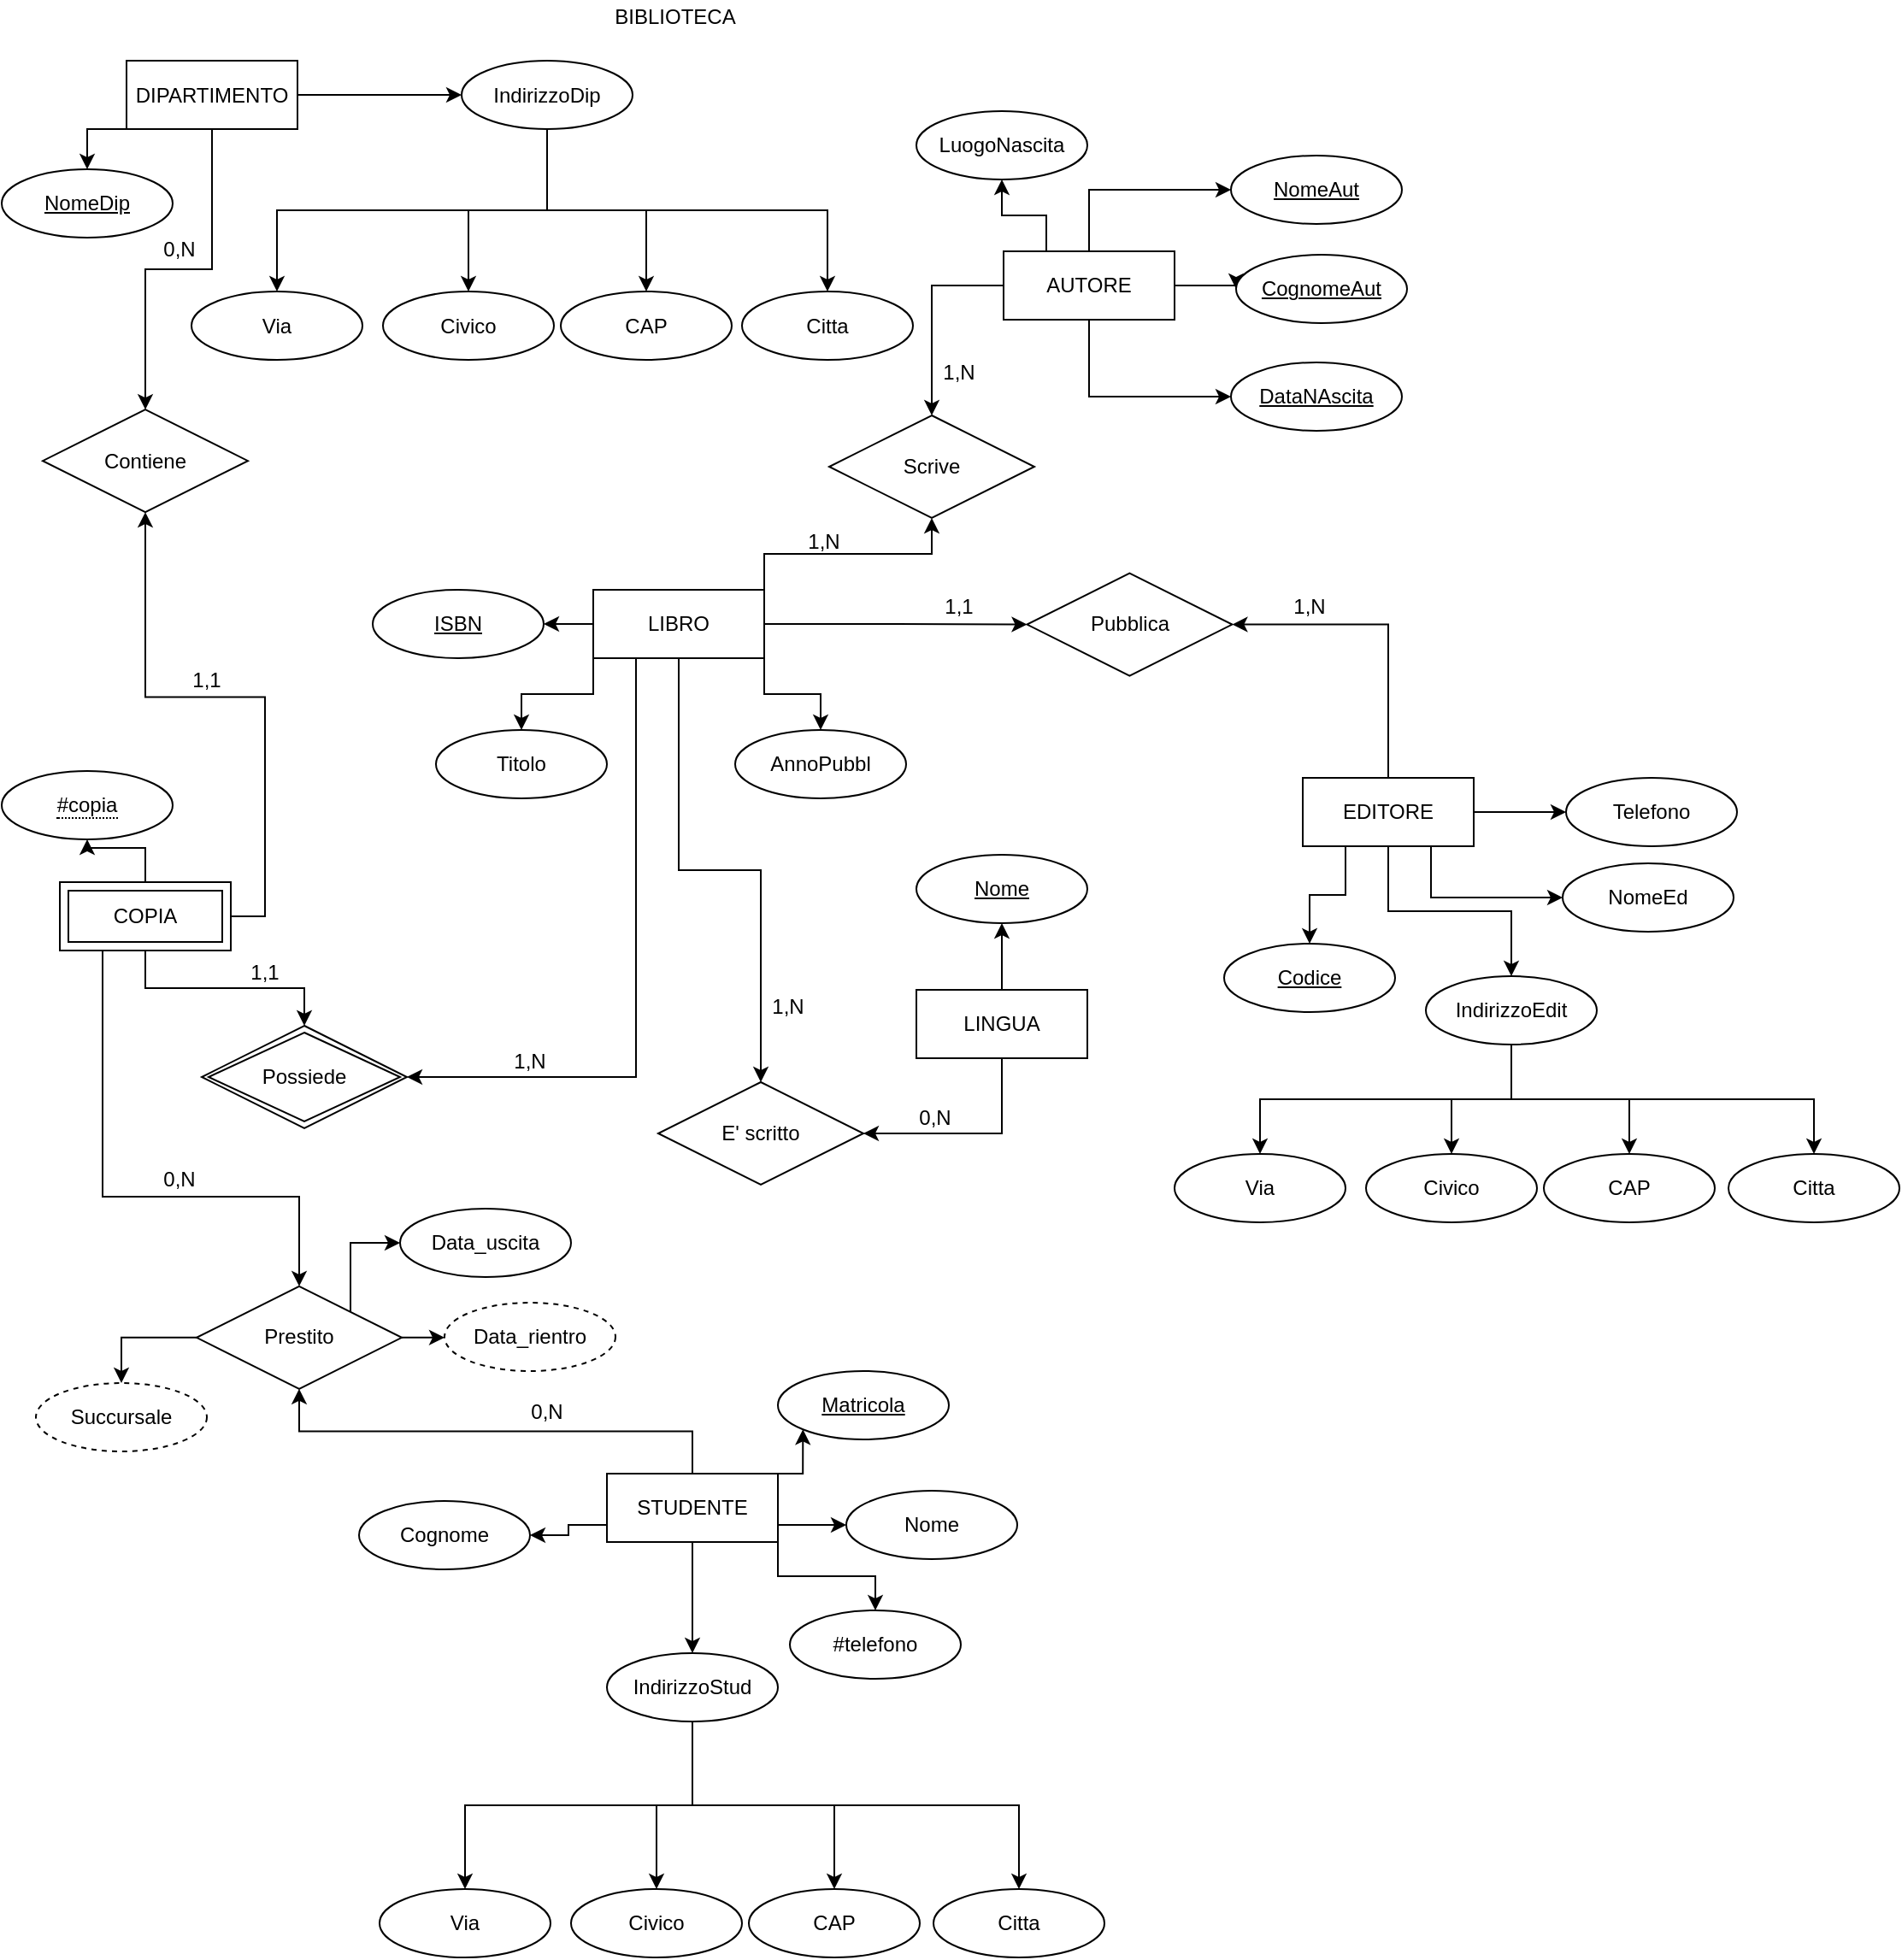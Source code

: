 <mxfile version="13.0.1" type="github">
  <diagram id="eB92V41LcVw1auvkY4XJ" name="Page-1">
    <mxGraphModel dx="1038" dy="580" grid="0" gridSize="10" guides="1" tooltips="1" connect="1" arrows="1" fold="1" page="1" pageScale="1" pageWidth="827" pageHeight="1169" math="0" shadow="0">
      <root>
        <mxCell id="0" />
        <mxCell id="1" parent="0" />
        <mxCell id="EYLl3Ns2B_sOBYtFW0oG-2" value="BIBLIOTECA" style="text;html=1;strokeColor=none;fillColor=none;align=center;verticalAlign=middle;whiteSpace=wrap;rounded=0;" parent="1" vertex="1">
          <mxGeometry x="374" width="40" height="20" as="geometry" />
        </mxCell>
        <mxCell id="EYLl3Ns2B_sOBYtFW0oG-32" style="edgeStyle=orthogonalEdgeStyle;rounded=0;orthogonalLoop=1;jettySize=auto;html=1;exitX=0;exitY=0.5;exitDx=0;exitDy=0;" parent="1" source="EYLl3Ns2B_sOBYtFW0oG-10" target="EYLl3Ns2B_sOBYtFW0oG-31" edge="1">
          <mxGeometry relative="1" as="geometry" />
        </mxCell>
        <mxCell id="EYLl3Ns2B_sOBYtFW0oG-43" style="edgeStyle=orthogonalEdgeStyle;rounded=0;orthogonalLoop=1;jettySize=auto;html=1;exitX=0;exitY=1;exitDx=0;exitDy=0;" parent="1" source="EYLl3Ns2B_sOBYtFW0oG-10" target="EYLl3Ns2B_sOBYtFW0oG-42" edge="1">
          <mxGeometry relative="1" as="geometry" />
        </mxCell>
        <mxCell id="EYLl3Ns2B_sOBYtFW0oG-48" style="edgeStyle=orthogonalEdgeStyle;rounded=0;orthogonalLoop=1;jettySize=auto;html=1;exitX=1;exitY=1;exitDx=0;exitDy=0;" parent="1" source="EYLl3Ns2B_sOBYtFW0oG-10" target="EYLl3Ns2B_sOBYtFW0oG-47" edge="1">
          <mxGeometry relative="1" as="geometry" />
        </mxCell>
        <mxCell id="_MRYsETtNkQPvjNhpTKL-48" style="edgeStyle=orthogonalEdgeStyle;rounded=0;orthogonalLoop=1;jettySize=auto;html=1;exitX=0.25;exitY=1;exitDx=0;exitDy=0;entryX=1;entryY=0.5;entryDx=0;entryDy=0;" parent="1" source="EYLl3Ns2B_sOBYtFW0oG-10" target="EYLl3Ns2B_sOBYtFW0oG-39" edge="1">
          <mxGeometry relative="1" as="geometry" />
        </mxCell>
        <mxCell id="_MRYsETtNkQPvjNhpTKL-56" style="edgeStyle=orthogonalEdgeStyle;rounded=0;orthogonalLoop=1;jettySize=auto;html=1;exitX=1;exitY=0;exitDx=0;exitDy=0;entryX=0.5;entryY=1;entryDx=0;entryDy=0;" parent="1" source="EYLl3Ns2B_sOBYtFW0oG-10" target="_MRYsETtNkQPvjNhpTKL-54" edge="1">
          <mxGeometry relative="1" as="geometry" />
        </mxCell>
        <mxCell id="_MRYsETtNkQPvjNhpTKL-57" style="edgeStyle=orthogonalEdgeStyle;rounded=0;orthogonalLoop=1;jettySize=auto;html=1;exitX=0.5;exitY=1;exitDx=0;exitDy=0;" parent="1" source="EYLl3Ns2B_sOBYtFW0oG-10" target="_MRYsETtNkQPvjNhpTKL-58" edge="1">
          <mxGeometry relative="1" as="geometry">
            <mxPoint x="395.429" y="603.857" as="targetPoint" />
          </mxGeometry>
        </mxCell>
        <mxCell id="_MRYsETtNkQPvjNhpTKL-60" style="edgeStyle=orthogonalEdgeStyle;rounded=0;orthogonalLoop=1;jettySize=auto;html=1;exitX=1;exitY=0.5;exitDx=0;exitDy=0;" parent="1" source="EYLl3Ns2B_sOBYtFW0oG-10" target="_MRYsETtNkQPvjNhpTKL-61" edge="1">
          <mxGeometry relative="1" as="geometry">
            <mxPoint x="659.714" y="365.286" as="targetPoint" />
          </mxGeometry>
        </mxCell>
        <mxCell id="EYLl3Ns2B_sOBYtFW0oG-10" value="LIBRO" style="whiteSpace=wrap;html=1;align=center;" parent="1" vertex="1">
          <mxGeometry x="346" y="345" width="100" height="40" as="geometry" />
        </mxCell>
        <mxCell id="EYLl3Ns2B_sOBYtFW0oG-38" style="edgeStyle=orthogonalEdgeStyle;rounded=0;orthogonalLoop=1;jettySize=auto;html=1;exitX=0;exitY=1;exitDx=0;exitDy=0;entryX=0.5;entryY=0;entryDx=0;entryDy=0;" parent="1" source="EYLl3Ns2B_sOBYtFW0oG-11" target="EYLl3Ns2B_sOBYtFW0oG-37" edge="1">
          <mxGeometry relative="1" as="geometry" />
        </mxCell>
        <mxCell id="_MRYsETtNkQPvjNhpTKL-49" style="edgeStyle=orthogonalEdgeStyle;rounded=0;orthogonalLoop=1;jettySize=auto;html=1;exitX=0.5;exitY=1;exitDx=0;exitDy=0;" parent="1" source="EYLl3Ns2B_sOBYtFW0oG-11" target="_MRYsETtNkQPvjNhpTKL-50" edge="1">
          <mxGeometry relative="1" as="geometry">
            <mxPoint x="84" y="269.571" as="targetPoint" />
          </mxGeometry>
        </mxCell>
        <mxCell id="_MRYsETtNkQPvjNhpTKL-53" style="edgeStyle=orthogonalEdgeStyle;rounded=0;orthogonalLoop=1;jettySize=auto;html=1;exitX=1;exitY=0.5;exitDx=0;exitDy=0;entryX=0;entryY=0.5;entryDx=0;entryDy=0;" parent="1" source="EYLl3Ns2B_sOBYtFW0oG-11" target="_MRYsETtNkQPvjNhpTKL-42" edge="1">
          <mxGeometry relative="1" as="geometry" />
        </mxCell>
        <mxCell id="EYLl3Ns2B_sOBYtFW0oG-11" value="DIPARTIMENTO" style="whiteSpace=wrap;html=1;align=center;" parent="1" vertex="1">
          <mxGeometry x="73" y="35.5" width="100" height="40" as="geometry" />
        </mxCell>
        <mxCell id="EYLl3Ns2B_sOBYtFW0oG-36" style="edgeStyle=orthogonalEdgeStyle;rounded=0;orthogonalLoop=1;jettySize=auto;html=1;exitX=0.25;exitY=1;exitDx=0;exitDy=0;entryX=0.5;entryY=0;entryDx=0;entryDy=0;" parent="1" source="EYLl3Ns2B_sOBYtFW0oG-12" target="EYLl3Ns2B_sOBYtFW0oG-35" edge="1">
          <mxGeometry relative="1" as="geometry" />
        </mxCell>
        <mxCell id="EYLl3Ns2B_sOBYtFW0oG-55" style="edgeStyle=orthogonalEdgeStyle;rounded=0;orthogonalLoop=1;jettySize=auto;html=1;exitX=0.75;exitY=1;exitDx=0;exitDy=0;entryX=0;entryY=0.5;entryDx=0;entryDy=0;" parent="1" source="EYLl3Ns2B_sOBYtFW0oG-12" target="EYLl3Ns2B_sOBYtFW0oG-51" edge="1">
          <mxGeometry relative="1" as="geometry">
            <mxPoint x="872" y="535" as="targetPoint" />
          </mxGeometry>
        </mxCell>
        <mxCell id="EYLl3Ns2B_sOBYtFW0oG-57" style="edgeStyle=orthogonalEdgeStyle;rounded=0;orthogonalLoop=1;jettySize=auto;html=1;exitX=1;exitY=0.5;exitDx=0;exitDy=0;entryX=0;entryY=0.5;entryDx=0;entryDy=0;" parent="1" source="EYLl3Ns2B_sOBYtFW0oG-12" target="EYLl3Ns2B_sOBYtFW0oG-56" edge="1">
          <mxGeometry relative="1" as="geometry">
            <mxPoint x="877.0" y="478" as="targetPoint" />
          </mxGeometry>
        </mxCell>
        <mxCell id="EYLl3Ns2B_sOBYtFW0oG-58" style="edgeStyle=orthogonalEdgeStyle;rounded=0;orthogonalLoop=1;jettySize=auto;html=1;exitX=0.5;exitY=1;exitDx=0;exitDy=0;" parent="1" source="EYLl3Ns2B_sOBYtFW0oG-12" target="EYLl3Ns2B_sOBYtFW0oG-52" edge="1">
          <mxGeometry relative="1" as="geometry" />
        </mxCell>
        <mxCell id="_MRYsETtNkQPvjNhpTKL-62" style="edgeStyle=orthogonalEdgeStyle;rounded=0;orthogonalLoop=1;jettySize=auto;html=1;exitX=0.5;exitY=0;exitDx=0;exitDy=0;entryX=1;entryY=0.5;entryDx=0;entryDy=0;" parent="1" source="EYLl3Ns2B_sOBYtFW0oG-12" target="_MRYsETtNkQPvjNhpTKL-61" edge="1">
          <mxGeometry relative="1" as="geometry" />
        </mxCell>
        <mxCell id="EYLl3Ns2B_sOBYtFW0oG-12" value="EDITORE" style="whiteSpace=wrap;html=1;align=center;" parent="1" vertex="1">
          <mxGeometry x="761" y="455" width="100" height="40" as="geometry" />
        </mxCell>
        <mxCell id="_MRYsETtNkQPvjNhpTKL-12" style="edgeStyle=orthogonalEdgeStyle;rounded=0;orthogonalLoop=1;jettySize=auto;html=1;exitX=1;exitY=1;exitDx=0;exitDy=0;" parent="1" source="EYLl3Ns2B_sOBYtFW0oG-13" target="_MRYsETtNkQPvjNhpTKL-7" edge="1">
          <mxGeometry relative="1" as="geometry" />
        </mxCell>
        <mxCell id="_MRYsETtNkQPvjNhpTKL-14" style="edgeStyle=orthogonalEdgeStyle;rounded=0;orthogonalLoop=1;jettySize=auto;html=1;exitX=1;exitY=0.75;exitDx=0;exitDy=0;entryX=0;entryY=0.5;entryDx=0;entryDy=0;" parent="1" source="EYLl3Ns2B_sOBYtFW0oG-13" target="_MRYsETtNkQPvjNhpTKL-13" edge="1">
          <mxGeometry relative="1" as="geometry" />
        </mxCell>
        <mxCell id="_MRYsETtNkQPvjNhpTKL-16" style="edgeStyle=orthogonalEdgeStyle;rounded=0;orthogonalLoop=1;jettySize=auto;html=1;exitX=0;exitY=0.75;exitDx=0;exitDy=0;entryX=1;entryY=0.5;entryDx=0;entryDy=0;" parent="1" source="EYLl3Ns2B_sOBYtFW0oG-13" target="_MRYsETtNkQPvjNhpTKL-15" edge="1">
          <mxGeometry relative="1" as="geometry" />
        </mxCell>
        <mxCell id="_MRYsETtNkQPvjNhpTKL-26" style="edgeStyle=orthogonalEdgeStyle;rounded=0;orthogonalLoop=1;jettySize=auto;html=1;exitX=1;exitY=0;exitDx=0;exitDy=0;entryX=0;entryY=1;entryDx=0;entryDy=0;" parent="1" source="EYLl3Ns2B_sOBYtFW0oG-13" target="EYLl3Ns2B_sOBYtFW0oG-33" edge="1">
          <mxGeometry relative="1" as="geometry" />
        </mxCell>
        <mxCell id="_MRYsETtNkQPvjNhpTKL-27" style="edgeStyle=orthogonalEdgeStyle;rounded=0;orthogonalLoop=1;jettySize=auto;html=1;exitX=0.5;exitY=1;exitDx=0;exitDy=0;" parent="1" source="EYLl3Ns2B_sOBYtFW0oG-13" target="_MRYsETtNkQPvjNhpTKL-21" edge="1">
          <mxGeometry relative="1" as="geometry" />
        </mxCell>
        <mxCell id="_MRYsETtNkQPvjNhpTKL-63" style="edgeStyle=orthogonalEdgeStyle;rounded=0;orthogonalLoop=1;jettySize=auto;html=1;exitX=0.5;exitY=0;exitDx=0;exitDy=0;" parent="1" source="EYLl3Ns2B_sOBYtFW0oG-13" target="_MRYsETtNkQPvjNhpTKL-64" edge="1">
          <mxGeometry relative="1" as="geometry">
            <mxPoint x="174" y="782.429" as="targetPoint" />
          </mxGeometry>
        </mxCell>
        <mxCell id="EYLl3Ns2B_sOBYtFW0oG-13" value="STUDENTE" style="whiteSpace=wrap;html=1;align=center;" parent="1" vertex="1">
          <mxGeometry x="354" y="862" width="100" height="40" as="geometry" />
        </mxCell>
        <mxCell id="EYLl3Ns2B_sOBYtFW0oG-18" style="edgeStyle=orthogonalEdgeStyle;rounded=0;orthogonalLoop=1;jettySize=auto;html=1;exitX=0.5;exitY=0;exitDx=0;exitDy=0;entryX=0.5;entryY=1;entryDx=0;entryDy=0;" parent="1" source="EYLl3Ns2B_sOBYtFW0oG-16" target="EYLl3Ns2B_sOBYtFW0oG-17" edge="1">
          <mxGeometry relative="1" as="geometry" />
        </mxCell>
        <mxCell id="EYLl3Ns2B_sOBYtFW0oG-24" style="edgeStyle=orthogonalEdgeStyle;rounded=0;orthogonalLoop=1;jettySize=auto;html=1;exitX=0.5;exitY=0;exitDx=0;exitDy=0;entryX=0.5;entryY=1;entryDx=0;entryDy=0;" parent="1" source="EYLl3Ns2B_sOBYtFW0oG-14" target="EYLl3Ns2B_sOBYtFW0oG-22" edge="1">
          <mxGeometry relative="1" as="geometry" />
        </mxCell>
        <mxCell id="_MRYsETtNkQPvjNhpTKL-59" style="edgeStyle=orthogonalEdgeStyle;rounded=0;orthogonalLoop=1;jettySize=auto;html=1;exitX=0.5;exitY=1;exitDx=0;exitDy=0;entryX=1;entryY=0.5;entryDx=0;entryDy=0;" parent="1" source="EYLl3Ns2B_sOBYtFW0oG-14" target="_MRYsETtNkQPvjNhpTKL-58" edge="1">
          <mxGeometry relative="1" as="geometry" />
        </mxCell>
        <mxCell id="EYLl3Ns2B_sOBYtFW0oG-14" value="LINGUA" style="whiteSpace=wrap;html=1;align=center;" parent="1" vertex="1">
          <mxGeometry x="535" y="579" width="100" height="40" as="geometry" />
        </mxCell>
        <mxCell id="EYLl3Ns2B_sOBYtFW0oG-26" style="edgeStyle=orthogonalEdgeStyle;rounded=0;orthogonalLoop=1;jettySize=auto;html=1;exitX=0.5;exitY=0;exitDx=0;exitDy=0;entryX=0;entryY=0.5;entryDx=0;entryDy=0;" parent="1" source="EYLl3Ns2B_sOBYtFW0oG-15" target="EYLl3Ns2B_sOBYtFW0oG-25" edge="1">
          <mxGeometry relative="1" as="geometry" />
        </mxCell>
        <mxCell id="EYLl3Ns2B_sOBYtFW0oG-28" style="edgeStyle=orthogonalEdgeStyle;rounded=0;orthogonalLoop=1;jettySize=auto;html=1;exitX=1;exitY=0.5;exitDx=0;exitDy=0;entryX=0;entryY=0.5;entryDx=0;entryDy=0;" parent="1" source="EYLl3Ns2B_sOBYtFW0oG-15" target="EYLl3Ns2B_sOBYtFW0oG-27" edge="1">
          <mxGeometry relative="1" as="geometry" />
        </mxCell>
        <mxCell id="EYLl3Ns2B_sOBYtFW0oG-30" style="edgeStyle=orthogonalEdgeStyle;rounded=0;orthogonalLoop=1;jettySize=auto;html=1;exitX=0.5;exitY=1;exitDx=0;exitDy=0;entryX=0;entryY=0.5;entryDx=0;entryDy=0;" parent="1" source="EYLl3Ns2B_sOBYtFW0oG-15" target="EYLl3Ns2B_sOBYtFW0oG-29" edge="1">
          <mxGeometry relative="1" as="geometry" />
        </mxCell>
        <mxCell id="EYLl3Ns2B_sOBYtFW0oG-50" style="edgeStyle=orthogonalEdgeStyle;rounded=0;orthogonalLoop=1;jettySize=auto;html=1;exitX=0.25;exitY=0;exitDx=0;exitDy=0;entryX=0.5;entryY=1;entryDx=0;entryDy=0;" parent="1" source="EYLl3Ns2B_sOBYtFW0oG-15" target="EYLl3Ns2B_sOBYtFW0oG-49" edge="1">
          <mxGeometry relative="1" as="geometry" />
        </mxCell>
        <mxCell id="_MRYsETtNkQPvjNhpTKL-55" style="edgeStyle=orthogonalEdgeStyle;rounded=0;orthogonalLoop=1;jettySize=auto;html=1;exitX=0;exitY=0.5;exitDx=0;exitDy=0;entryX=0.5;entryY=0;entryDx=0;entryDy=0;" parent="1" source="EYLl3Ns2B_sOBYtFW0oG-15" target="_MRYsETtNkQPvjNhpTKL-54" edge="1">
          <mxGeometry relative="1" as="geometry" />
        </mxCell>
        <mxCell id="EYLl3Ns2B_sOBYtFW0oG-15" value="AUTORE" style="whiteSpace=wrap;html=1;align=center;" parent="1" vertex="1">
          <mxGeometry x="586" y="147" width="100" height="40" as="geometry" />
        </mxCell>
        <mxCell id="EYLl3Ns2B_sOBYtFW0oG-41" style="edgeStyle=orthogonalEdgeStyle;rounded=0;orthogonalLoop=1;jettySize=auto;html=1;exitX=0.5;exitY=1;exitDx=0;exitDy=0;entryX=0.5;entryY=0;entryDx=0;entryDy=0;" parent="1" source="EYLl3Ns2B_sOBYtFW0oG-16" target="EYLl3Ns2B_sOBYtFW0oG-39" edge="1">
          <mxGeometry relative="1" as="geometry" />
        </mxCell>
        <mxCell id="_MRYsETtNkQPvjNhpTKL-65" style="edgeStyle=orthogonalEdgeStyle;rounded=0;orthogonalLoop=1;jettySize=auto;html=1;exitX=0.25;exitY=1;exitDx=0;exitDy=0;entryX=0.5;entryY=0;entryDx=0;entryDy=0;" parent="1" source="EYLl3Ns2B_sOBYtFW0oG-16" target="_MRYsETtNkQPvjNhpTKL-64" edge="1">
          <mxGeometry relative="1" as="geometry">
            <Array as="points">
              <mxPoint x="59" y="700" />
              <mxPoint x="174" y="700" />
            </Array>
          </mxGeometry>
        </mxCell>
        <mxCell id="EYLl3Ns2B_sOBYtFW0oG-16" value="COPIA" style="shape=ext;margin=3;double=1;whiteSpace=wrap;html=1;align=center;" parent="1" vertex="1">
          <mxGeometry x="34" y="516" width="100" height="40" as="geometry" />
        </mxCell>
        <mxCell id="_MRYsETtNkQPvjNhpTKL-51" style="edgeStyle=orthogonalEdgeStyle;rounded=0;orthogonalLoop=1;jettySize=auto;html=1;exitX=1;exitY=0.5;exitDx=0;exitDy=0;entryX=0.5;entryY=1;entryDx=0;entryDy=0;" parent="1" source="EYLl3Ns2B_sOBYtFW0oG-16" target="_MRYsETtNkQPvjNhpTKL-50" edge="1">
          <mxGeometry relative="1" as="geometry" />
        </mxCell>
        <mxCell id="EYLl3Ns2B_sOBYtFW0oG-17" value="&lt;span style=&quot;border-bottom: 1px dotted&quot;&gt;#copia&lt;/span&gt;" style="ellipse;whiteSpace=wrap;html=1;align=center;" parent="1" vertex="1">
          <mxGeometry y="451" width="100" height="40" as="geometry" />
        </mxCell>
        <mxCell id="EYLl3Ns2B_sOBYtFW0oG-22" value="Nome" style="ellipse;whiteSpace=wrap;html=1;align=center;fontStyle=4;" parent="1" vertex="1">
          <mxGeometry x="535" y="500" width="100" height="40" as="geometry" />
        </mxCell>
        <mxCell id="EYLl3Ns2B_sOBYtFW0oG-25" value="NomeAut" style="ellipse;whiteSpace=wrap;html=1;align=center;fontStyle=4;" parent="1" vertex="1">
          <mxGeometry x="719" y="91" width="100" height="40" as="geometry" />
        </mxCell>
        <mxCell id="EYLl3Ns2B_sOBYtFW0oG-27" value="CognomeAut" style="ellipse;whiteSpace=wrap;html=1;align=center;fontStyle=4;" parent="1" vertex="1">
          <mxGeometry x="722" y="149" width="100" height="40" as="geometry" />
        </mxCell>
        <mxCell id="EYLl3Ns2B_sOBYtFW0oG-29" value="DataNAscita" style="ellipse;whiteSpace=wrap;html=1;align=center;fontStyle=4;" parent="1" vertex="1">
          <mxGeometry x="719" y="212" width="100" height="40" as="geometry" />
        </mxCell>
        <mxCell id="EYLl3Ns2B_sOBYtFW0oG-31" value="ISBN" style="ellipse;whiteSpace=wrap;html=1;align=center;fontStyle=4;" parent="1" vertex="1">
          <mxGeometry x="217" y="345" width="100" height="40" as="geometry" />
        </mxCell>
        <mxCell id="EYLl3Ns2B_sOBYtFW0oG-33" value="Matricola" style="ellipse;whiteSpace=wrap;html=1;align=center;fontStyle=4;" parent="1" vertex="1">
          <mxGeometry x="454" y="802" width="100" height="40" as="geometry" />
        </mxCell>
        <mxCell id="EYLl3Ns2B_sOBYtFW0oG-35" value="Codice" style="ellipse;whiteSpace=wrap;html=1;align=center;fontStyle=4;" parent="1" vertex="1">
          <mxGeometry x="715" y="552" width="100" height="40" as="geometry" />
        </mxCell>
        <mxCell id="EYLl3Ns2B_sOBYtFW0oG-37" value="NomeDip" style="ellipse;whiteSpace=wrap;html=1;align=center;fontStyle=4;" parent="1" vertex="1">
          <mxGeometry y="99" width="100" height="40" as="geometry" />
        </mxCell>
        <mxCell id="EYLl3Ns2B_sOBYtFW0oG-39" value="Possiede" style="shape=rhombus;double=1;perimeter=rhombusPerimeter;whiteSpace=wrap;html=1;align=center;" parent="1" vertex="1">
          <mxGeometry x="117" y="600" width="120" height="60" as="geometry" />
        </mxCell>
        <mxCell id="EYLl3Ns2B_sOBYtFW0oG-42" value="Titolo" style="ellipse;whiteSpace=wrap;html=1;align=center;" parent="1" vertex="1">
          <mxGeometry x="254" y="427" width="100" height="40" as="geometry" />
        </mxCell>
        <mxCell id="EYLl3Ns2B_sOBYtFW0oG-47" value="AnnoPubbl" style="ellipse;whiteSpace=wrap;html=1;align=center;" parent="1" vertex="1">
          <mxGeometry x="429" y="427" width="100" height="40" as="geometry" />
        </mxCell>
        <mxCell id="EYLl3Ns2B_sOBYtFW0oG-49" value="LuogoNascita" style="ellipse;whiteSpace=wrap;html=1;align=center;" parent="1" vertex="1">
          <mxGeometry x="535" y="65" width="100" height="40" as="geometry" />
        </mxCell>
        <mxCell id="EYLl3Ns2B_sOBYtFW0oG-51" value="NomeEd" style="ellipse;whiteSpace=wrap;html=1;align=center;" parent="1" vertex="1">
          <mxGeometry x="913" y="505" width="100" height="40" as="geometry" />
        </mxCell>
        <mxCell id="_MRYsETtNkQPvjNhpTKL-3" style="edgeStyle=orthogonalEdgeStyle;rounded=0;orthogonalLoop=1;jettySize=auto;html=1;exitX=0.5;exitY=1;exitDx=0;exitDy=0;entryX=0.5;entryY=0;entryDx=0;entryDy=0;" parent="1" source="EYLl3Ns2B_sOBYtFW0oG-52" target="EYLl3Ns2B_sOBYtFW0oG-59" edge="1">
          <mxGeometry relative="1" as="geometry" />
        </mxCell>
        <mxCell id="_MRYsETtNkQPvjNhpTKL-4" style="edgeStyle=orthogonalEdgeStyle;rounded=0;orthogonalLoop=1;jettySize=auto;html=1;exitX=0.5;exitY=1;exitDx=0;exitDy=0;entryX=0.5;entryY=0;entryDx=0;entryDy=0;" parent="1" source="EYLl3Ns2B_sOBYtFW0oG-52" target="EYLl3Ns2B_sOBYtFW0oG-60" edge="1">
          <mxGeometry relative="1" as="geometry" />
        </mxCell>
        <mxCell id="_MRYsETtNkQPvjNhpTKL-5" style="edgeStyle=orthogonalEdgeStyle;rounded=0;orthogonalLoop=1;jettySize=auto;html=1;exitX=0.5;exitY=1;exitDx=0;exitDy=0;entryX=0.5;entryY=0;entryDx=0;entryDy=0;" parent="1" source="EYLl3Ns2B_sOBYtFW0oG-52" target="_MRYsETtNkQPvjNhpTKL-1" edge="1">
          <mxGeometry relative="1" as="geometry" />
        </mxCell>
        <mxCell id="_MRYsETtNkQPvjNhpTKL-6" style="edgeStyle=orthogonalEdgeStyle;rounded=0;orthogonalLoop=1;jettySize=auto;html=1;exitX=0.5;exitY=1;exitDx=0;exitDy=0;" parent="1" source="EYLl3Ns2B_sOBYtFW0oG-52" target="_MRYsETtNkQPvjNhpTKL-2" edge="1">
          <mxGeometry relative="1" as="geometry" />
        </mxCell>
        <mxCell id="EYLl3Ns2B_sOBYtFW0oG-52" value="IndirizzoEdit" style="ellipse;whiteSpace=wrap;html=1;align=center;" parent="1" vertex="1">
          <mxGeometry x="833" y="571" width="100" height="40" as="geometry" />
        </mxCell>
        <mxCell id="EYLl3Ns2B_sOBYtFW0oG-56" value="Telefono" style="ellipse;whiteSpace=wrap;html=1;align=center;" parent="1" vertex="1">
          <mxGeometry x="915" y="455" width="100" height="40" as="geometry" />
        </mxCell>
        <mxCell id="EYLl3Ns2B_sOBYtFW0oG-59" value="Via" style="ellipse;whiteSpace=wrap;html=1;align=center;" parent="1" vertex="1">
          <mxGeometry x="686" y="675" width="100" height="40" as="geometry" />
        </mxCell>
        <mxCell id="EYLl3Ns2B_sOBYtFW0oG-60" value="Civico" style="ellipse;whiteSpace=wrap;html=1;align=center;" parent="1" vertex="1">
          <mxGeometry x="798" y="675" width="100" height="40" as="geometry" />
        </mxCell>
        <mxCell id="_MRYsETtNkQPvjNhpTKL-1" value="CAP" style="ellipse;whiteSpace=wrap;html=1;align=center;" parent="1" vertex="1">
          <mxGeometry x="902" y="675" width="100" height="40" as="geometry" />
        </mxCell>
        <mxCell id="_MRYsETtNkQPvjNhpTKL-2" value="Citta" style="ellipse;whiteSpace=wrap;html=1;align=center;" parent="1" vertex="1">
          <mxGeometry x="1010" y="675" width="100" height="40" as="geometry" />
        </mxCell>
        <mxCell id="_MRYsETtNkQPvjNhpTKL-7" value="#telefono" style="ellipse;whiteSpace=wrap;html=1;align=center;" parent="1" vertex="1">
          <mxGeometry x="461" y="942" width="100" height="40" as="geometry" />
        </mxCell>
        <mxCell id="_MRYsETtNkQPvjNhpTKL-13" value="Nome" style="ellipse;whiteSpace=wrap;html=1;align=center;" parent="1" vertex="1">
          <mxGeometry x="494" y="872" width="100" height="40" as="geometry" />
        </mxCell>
        <mxCell id="_MRYsETtNkQPvjNhpTKL-15" value="Cognome" style="ellipse;whiteSpace=wrap;html=1;align=center;" parent="1" vertex="1">
          <mxGeometry x="209" y="878" width="100" height="40" as="geometry" />
        </mxCell>
        <mxCell id="_MRYsETtNkQPvjNhpTKL-17" style="edgeStyle=orthogonalEdgeStyle;rounded=0;orthogonalLoop=1;jettySize=auto;html=1;exitX=0.5;exitY=1;exitDx=0;exitDy=0;entryX=0.5;entryY=0;entryDx=0;entryDy=0;" parent="1" source="_MRYsETtNkQPvjNhpTKL-21" target="_MRYsETtNkQPvjNhpTKL-22" edge="1">
          <mxGeometry relative="1" as="geometry" />
        </mxCell>
        <mxCell id="_MRYsETtNkQPvjNhpTKL-18" style="edgeStyle=orthogonalEdgeStyle;rounded=0;orthogonalLoop=1;jettySize=auto;html=1;exitX=0.5;exitY=1;exitDx=0;exitDy=0;entryX=0.5;entryY=0;entryDx=0;entryDy=0;" parent="1" source="_MRYsETtNkQPvjNhpTKL-21" target="_MRYsETtNkQPvjNhpTKL-23" edge="1">
          <mxGeometry relative="1" as="geometry" />
        </mxCell>
        <mxCell id="_MRYsETtNkQPvjNhpTKL-19" style="edgeStyle=orthogonalEdgeStyle;rounded=0;orthogonalLoop=1;jettySize=auto;html=1;exitX=0.5;exitY=1;exitDx=0;exitDy=0;entryX=0.5;entryY=0;entryDx=0;entryDy=0;" parent="1" source="_MRYsETtNkQPvjNhpTKL-21" target="_MRYsETtNkQPvjNhpTKL-24" edge="1">
          <mxGeometry relative="1" as="geometry" />
        </mxCell>
        <mxCell id="_MRYsETtNkQPvjNhpTKL-20" style="edgeStyle=orthogonalEdgeStyle;rounded=0;orthogonalLoop=1;jettySize=auto;html=1;exitX=0.5;exitY=1;exitDx=0;exitDy=0;" parent="1" source="_MRYsETtNkQPvjNhpTKL-21" target="_MRYsETtNkQPvjNhpTKL-25" edge="1">
          <mxGeometry relative="1" as="geometry" />
        </mxCell>
        <mxCell id="_MRYsETtNkQPvjNhpTKL-21" value="IndirizzoStud" style="ellipse;whiteSpace=wrap;html=1;align=center;" parent="1" vertex="1">
          <mxGeometry x="354" y="967" width="100" height="40" as="geometry" />
        </mxCell>
        <mxCell id="_MRYsETtNkQPvjNhpTKL-22" value="Via" style="ellipse;whiteSpace=wrap;html=1;align=center;" parent="1" vertex="1">
          <mxGeometry x="221" y="1105" width="100" height="40" as="geometry" />
        </mxCell>
        <mxCell id="_MRYsETtNkQPvjNhpTKL-23" value="Civico" style="ellipse;whiteSpace=wrap;html=1;align=center;" parent="1" vertex="1">
          <mxGeometry x="333" y="1105" width="100" height="40" as="geometry" />
        </mxCell>
        <mxCell id="_MRYsETtNkQPvjNhpTKL-24" value="CAP" style="ellipse;whiteSpace=wrap;html=1;align=center;" parent="1" vertex="1">
          <mxGeometry x="437" y="1105" width="100" height="40" as="geometry" />
        </mxCell>
        <mxCell id="_MRYsETtNkQPvjNhpTKL-25" value="Citta" style="ellipse;whiteSpace=wrap;html=1;align=center;" parent="1" vertex="1">
          <mxGeometry x="545" y="1105" width="100" height="40" as="geometry" />
        </mxCell>
        <mxCell id="_MRYsETtNkQPvjNhpTKL-38" style="edgeStyle=orthogonalEdgeStyle;rounded=0;orthogonalLoop=1;jettySize=auto;html=1;exitX=0.5;exitY=1;exitDx=0;exitDy=0;entryX=0.5;entryY=0;entryDx=0;entryDy=0;" parent="1" source="_MRYsETtNkQPvjNhpTKL-42" target="_MRYsETtNkQPvjNhpTKL-43" edge="1">
          <mxGeometry relative="1" as="geometry" />
        </mxCell>
        <mxCell id="_MRYsETtNkQPvjNhpTKL-39" style="edgeStyle=orthogonalEdgeStyle;rounded=0;orthogonalLoop=1;jettySize=auto;html=1;exitX=0.5;exitY=1;exitDx=0;exitDy=0;entryX=0.5;entryY=0;entryDx=0;entryDy=0;" parent="1" source="_MRYsETtNkQPvjNhpTKL-42" target="_MRYsETtNkQPvjNhpTKL-44" edge="1">
          <mxGeometry relative="1" as="geometry" />
        </mxCell>
        <mxCell id="_MRYsETtNkQPvjNhpTKL-40" style="edgeStyle=orthogonalEdgeStyle;rounded=0;orthogonalLoop=1;jettySize=auto;html=1;exitX=0.5;exitY=1;exitDx=0;exitDy=0;entryX=0.5;entryY=0;entryDx=0;entryDy=0;" parent="1" source="_MRYsETtNkQPvjNhpTKL-42" target="_MRYsETtNkQPvjNhpTKL-45" edge="1">
          <mxGeometry relative="1" as="geometry" />
        </mxCell>
        <mxCell id="_MRYsETtNkQPvjNhpTKL-41" style="edgeStyle=orthogonalEdgeStyle;rounded=0;orthogonalLoop=1;jettySize=auto;html=1;exitX=0.5;exitY=1;exitDx=0;exitDy=0;" parent="1" source="_MRYsETtNkQPvjNhpTKL-42" target="_MRYsETtNkQPvjNhpTKL-46" edge="1">
          <mxGeometry relative="1" as="geometry" />
        </mxCell>
        <mxCell id="_MRYsETtNkQPvjNhpTKL-42" value="IndirizzoDip" style="ellipse;whiteSpace=wrap;html=1;align=center;" parent="1" vertex="1">
          <mxGeometry x="269" y="35.5" width="100" height="40" as="geometry" />
        </mxCell>
        <mxCell id="_MRYsETtNkQPvjNhpTKL-43" value="Via" style="ellipse;whiteSpace=wrap;html=1;align=center;" parent="1" vertex="1">
          <mxGeometry x="111" y="170.5" width="100" height="40" as="geometry" />
        </mxCell>
        <mxCell id="_MRYsETtNkQPvjNhpTKL-44" value="Civico" style="ellipse;whiteSpace=wrap;html=1;align=center;" parent="1" vertex="1">
          <mxGeometry x="223" y="170.5" width="100" height="40" as="geometry" />
        </mxCell>
        <mxCell id="_MRYsETtNkQPvjNhpTKL-45" value="CAP" style="ellipse;whiteSpace=wrap;html=1;align=center;" parent="1" vertex="1">
          <mxGeometry x="327" y="170.5" width="100" height="40" as="geometry" />
        </mxCell>
        <mxCell id="_MRYsETtNkQPvjNhpTKL-46" value="Citta" style="ellipse;whiteSpace=wrap;html=1;align=center;" parent="1" vertex="1">
          <mxGeometry x="433" y="170.5" width="100" height="40" as="geometry" />
        </mxCell>
        <mxCell id="_MRYsETtNkQPvjNhpTKL-50" value="Contiene" style="shape=rhombus;perimeter=rhombusPerimeter;whiteSpace=wrap;html=1;align=center;" parent="1" vertex="1">
          <mxGeometry x="24" y="239.571" width="120" height="60" as="geometry" />
        </mxCell>
        <mxCell id="_MRYsETtNkQPvjNhpTKL-54" value="Scrive" style="shape=rhombus;perimeter=rhombusPerimeter;whiteSpace=wrap;html=1;align=center;" parent="1" vertex="1">
          <mxGeometry x="484" y="243" width="120" height="60" as="geometry" />
        </mxCell>
        <mxCell id="_MRYsETtNkQPvjNhpTKL-58" value="E&#39; scritto" style="shape=rhombus;perimeter=rhombusPerimeter;whiteSpace=wrap;html=1;align=center;" parent="1" vertex="1">
          <mxGeometry x="383.999" y="632.997" width="120" height="60" as="geometry" />
        </mxCell>
        <mxCell id="_MRYsETtNkQPvjNhpTKL-61" value="Pubblica" style="shape=rhombus;perimeter=rhombusPerimeter;whiteSpace=wrap;html=1;align=center;" parent="1" vertex="1">
          <mxGeometry x="599.714" y="335.286" width="120" height="60" as="geometry" />
        </mxCell>
        <mxCell id="_MRYsETtNkQPvjNhpTKL-82" style="edgeStyle=orthogonalEdgeStyle;rounded=0;orthogonalLoop=1;jettySize=auto;html=1;exitX=1;exitY=0;exitDx=0;exitDy=0;entryX=0;entryY=0.5;entryDx=0;entryDy=0;" parent="1" source="_MRYsETtNkQPvjNhpTKL-64" target="_MRYsETtNkQPvjNhpTKL-81" edge="1">
          <mxGeometry relative="1" as="geometry" />
        </mxCell>
        <mxCell id="_MRYsETtNkQPvjNhpTKL-84" style="edgeStyle=orthogonalEdgeStyle;rounded=0;orthogonalLoop=1;jettySize=auto;html=1;exitX=1;exitY=0.5;exitDx=0;exitDy=0;entryX=0;entryY=0.5;entryDx=0;entryDy=0;" parent="1" source="_MRYsETtNkQPvjNhpTKL-64" target="_MRYsETtNkQPvjNhpTKL-83" edge="1">
          <mxGeometry relative="1" as="geometry" />
        </mxCell>
        <mxCell id="_MRYsETtNkQPvjNhpTKL-88" style="edgeStyle=orthogonalEdgeStyle;rounded=0;orthogonalLoop=1;jettySize=auto;html=1;exitX=0;exitY=0.5;exitDx=0;exitDy=0;entryX=0.5;entryY=0;entryDx=0;entryDy=0;" parent="1" source="_MRYsETtNkQPvjNhpTKL-64" target="_MRYsETtNkQPvjNhpTKL-87" edge="1">
          <mxGeometry relative="1" as="geometry" />
        </mxCell>
        <mxCell id="_MRYsETtNkQPvjNhpTKL-64" value="Prestito" style="shape=rhombus;perimeter=rhombusPerimeter;whiteSpace=wrap;html=1;align=center;" parent="1" vertex="1">
          <mxGeometry x="114" y="752.429" width="120" height="60" as="geometry" />
        </mxCell>
        <mxCell id="_MRYsETtNkQPvjNhpTKL-66" value="0,N" style="text;html=1;strokeColor=none;fillColor=none;align=center;verticalAlign=middle;whiteSpace=wrap;rounded=0;" parent="1" vertex="1">
          <mxGeometry x="299" y="816.0" width="40" height="20" as="geometry" />
        </mxCell>
        <mxCell id="_MRYsETtNkQPvjNhpTKL-67" value="0,N" style="text;html=1;strokeColor=none;fillColor=none;align=center;verticalAlign=middle;whiteSpace=wrap;rounded=0;" parent="1" vertex="1">
          <mxGeometry x="84" y="680" width="40" height="20" as="geometry" />
        </mxCell>
        <mxCell id="_MRYsETtNkQPvjNhpTKL-70" value="1,1" style="text;html=1;strokeColor=none;fillColor=none;align=center;verticalAlign=middle;whiteSpace=wrap;rounded=0;" parent="1" vertex="1">
          <mxGeometry x="134" y="559" width="40" height="20" as="geometry" />
        </mxCell>
        <mxCell id="_MRYsETtNkQPvjNhpTKL-71" value="1,N" style="text;html=1;strokeColor=none;fillColor=none;align=center;verticalAlign=middle;whiteSpace=wrap;rounded=0;" parent="1" vertex="1">
          <mxGeometry x="289" y="611" width="40" height="20" as="geometry" />
        </mxCell>
        <mxCell id="_MRYsETtNkQPvjNhpTKL-72" value="0,N" style="text;html=1;strokeColor=none;fillColor=none;align=center;verticalAlign=middle;whiteSpace=wrap;rounded=0;" parent="1" vertex="1">
          <mxGeometry x="526" y="644" width="40" height="20" as="geometry" />
        </mxCell>
        <mxCell id="_MRYsETtNkQPvjNhpTKL-73" value="1,N" style="text;html=1;strokeColor=none;fillColor=none;align=center;verticalAlign=middle;whiteSpace=wrap;rounded=0;" parent="1" vertex="1">
          <mxGeometry x="440" y="579" width="40" height="20" as="geometry" />
        </mxCell>
        <mxCell id="_MRYsETtNkQPvjNhpTKL-75" value="1,N" style="text;html=1;strokeColor=none;fillColor=none;align=center;verticalAlign=middle;whiteSpace=wrap;rounded=0;" parent="1" vertex="1">
          <mxGeometry x="745" y="345" width="40" height="20" as="geometry" />
        </mxCell>
        <mxCell id="_MRYsETtNkQPvjNhpTKL-76" value="1,1" style="text;html=1;strokeColor=none;fillColor=none;align=center;verticalAlign=middle;whiteSpace=wrap;rounded=0;" parent="1" vertex="1">
          <mxGeometry x="540" y="345" width="40" height="20" as="geometry" />
        </mxCell>
        <mxCell id="_MRYsETtNkQPvjNhpTKL-77" value="1,N" style="text;html=1;strokeColor=none;fillColor=none;align=center;verticalAlign=middle;whiteSpace=wrap;rounded=0;" parent="1" vertex="1">
          <mxGeometry x="461" y="307" width="40" height="20" as="geometry" />
        </mxCell>
        <mxCell id="_MRYsETtNkQPvjNhpTKL-78" value="1,N" style="text;html=1;strokeColor=none;fillColor=none;align=center;verticalAlign=middle;whiteSpace=wrap;rounded=0;" parent="1" vertex="1">
          <mxGeometry x="540" y="208" width="40" height="20" as="geometry" />
        </mxCell>
        <mxCell id="_MRYsETtNkQPvjNhpTKL-79" value="1,1" style="text;html=1;strokeColor=none;fillColor=none;align=center;verticalAlign=middle;whiteSpace=wrap;rounded=0;" parent="1" vertex="1">
          <mxGeometry x="100" y="388" width="40" height="20" as="geometry" />
        </mxCell>
        <mxCell id="_MRYsETtNkQPvjNhpTKL-80" value="0,N" style="text;html=1;strokeColor=none;fillColor=none;align=center;verticalAlign=middle;whiteSpace=wrap;rounded=0;" parent="1" vertex="1">
          <mxGeometry x="84" y="136" width="40" height="20" as="geometry" />
        </mxCell>
        <mxCell id="_MRYsETtNkQPvjNhpTKL-81" value="Data_uscita" style="ellipse;whiteSpace=wrap;html=1;align=center;" parent="1" vertex="1">
          <mxGeometry x="233" y="707" width="100" height="40" as="geometry" />
        </mxCell>
        <mxCell id="_MRYsETtNkQPvjNhpTKL-83" value="Data_rientro" style="ellipse;whiteSpace=wrap;html=1;align=center;dashed=1;" parent="1" vertex="1">
          <mxGeometry x="259" y="762" width="100" height="40" as="geometry" />
        </mxCell>
        <mxCell id="_MRYsETtNkQPvjNhpTKL-87" value="Succursale" style="ellipse;whiteSpace=wrap;html=1;align=center;dashed=1;" parent="1" vertex="1">
          <mxGeometry x="20" y="809" width="100" height="40" as="geometry" />
        </mxCell>
      </root>
    </mxGraphModel>
  </diagram>
</mxfile>

